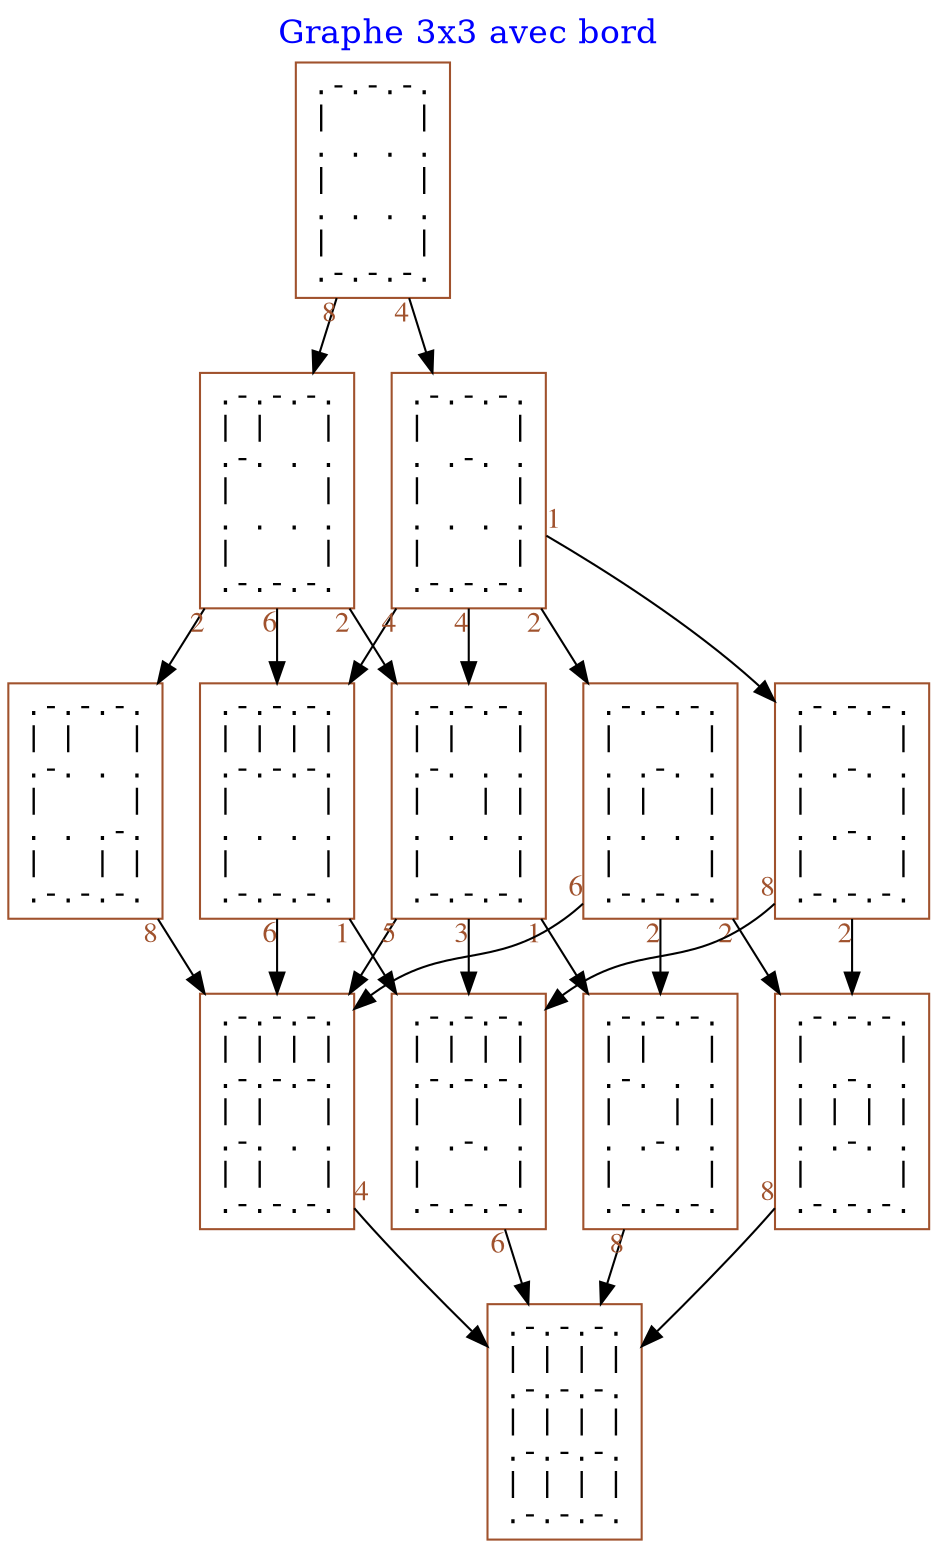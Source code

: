 digraph default{graph[labelloc="t" fontsize=16 fontcolor="blue"
label="Graphe 3x3 avec bord"]

node [shape=box fontname = "Courier New" color="sienna"]
edge [fontname = "Times" fontcolor="sienna"]

0 [label=".-.-.-.\n|     |\n. . . .\n|     |\n. . . .\n|     |\n.-.-.-.\n"]
0 -> 65 [taillabel="4"]
0 -> 2 [taillabel="8"]

2 [label=".-.-.-.\n| |   |\n.-. . .\n|     |\n. . . .\n|     |\n.-.-.-.\n"]
2 -> 51 [taillabel="2"]
2 -> 29 [taillabel="2"]
2 -> 4 [taillabel="6"]

4 [label=".-.-.-.\n| | | |\n.-.-.-.\n|     |\n. . . .\n|     |\n.-.-.-.\n"]
4 -> 15 [taillabel="1"]
4 -> 6 [taillabel="6"]

6 [label=".-.-.-.\n| | | |\n.-.-.-.\n| |   |\n.-. . .\n| |   |\n.-.-.-.\n"]
6 -> 8 [taillabel="4"]

8 [label=".-.-.-.\n| | | |\n.-.-.-.\n| | | |\n.-.-.-.\n| | | |\n.-.-.-.\n"]

15 [label=".-.-.-.\n| | | |\n.-.-.-.\n|     |\n. .-. .\n|     |\n.-.-.-.\n"]
15 -> 8 [taillabel="6"]

29 [label=".-.-.-.\n| |   |\n.-. . .\n|   | |\n. . . .\n|     |\n.-.-.-.\n"]
29 -> 15 [taillabel="3"]
29 -> 36 [taillabel="1"]
29 -> 6 [taillabel="5"]

36 [label=".-.-.-.\n| |   |\n.-. . .\n|   | |\n. .-. .\n|     |\n.-.-.-.\n"]
36 -> 8 [taillabel="8"]

51 [label=".-.-.-.\n| |   |\n.-. . .\n|     |\n. . .-.\n|   | |\n.-.-.-.\n"]
51 -> 6 [taillabel="8"]

65 [label=".-.-.-.\n|     |\n. .-. .\n|     |\n. . . .\n|     |\n.-.-.-.\n"]
65 -> 71 [taillabel="2"]
65 -> 94 [taillabel="1"]
65 -> 29 [taillabel="4"]
65 -> 4 [taillabel="4"]

71 [label=".-.-.-.\n|     |\n. .-. .\n| |   |\n. . . .\n|     |\n.-.-.-.\n"]
71 -> 36 [taillabel="2"]
71 -> 6 [taillabel="6"]
71 -> 77 [taillabel="2"]

77 [label=".-.-.-.\n|     |\n. .-. .\n| | | |\n. .-. .\n|     |\n.-.-.-.\n"]
77 -> 8 [taillabel="8"]

94 [label=".-.-.-.\n|     |\n. .-. .\n|     |\n. .-. .\n|     |\n.-.-.-.\n"]
94 -> 15 [taillabel="8"]
94 -> 77 [taillabel="2"]

}